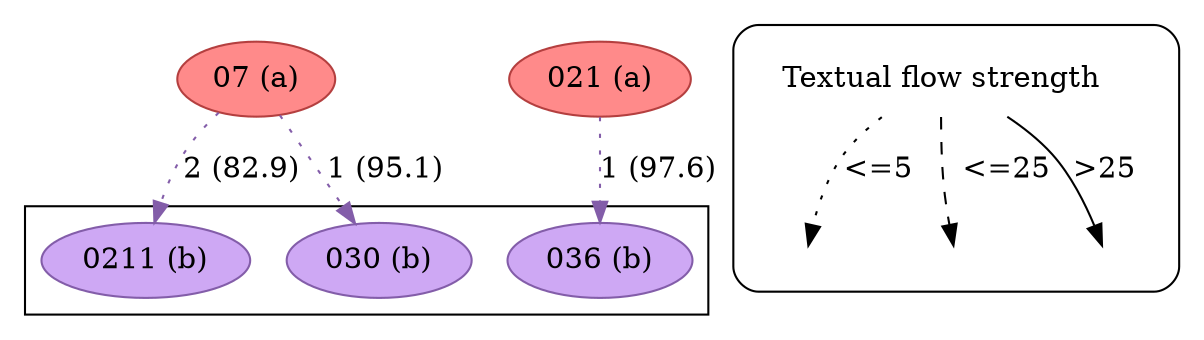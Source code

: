 strict digraph  {
	node [label="\N"];
	subgraph cluster_reading {
		0211		 [color="#835da9",
			fillcolor="#CEA8F4",
			label="0211 (b)",
			style=filled];
		036		 [color="#835da9",
			fillcolor="#CEA8F4",
			label="036 (b)",
			style=filled];
		030		 [color="#835da9",
			fillcolor="#CEA8F4",
			label="030 (b)",
			style=filled];
	}
	subgraph cluster_legend {
		graph [style=rounded];
		leg_s		 [label="Textual flow strength",
			shape=plaintext];
		leg_e1		 [fixedsize=True,
			height=0.2,
			label="",
			style=invis];
		leg_s -> leg_e1		 [label="<=5  ",
			style=dotted];
		leg_e2		 [fixedsize=True,
			height=0.2,
			label="",
			style=invis];
		leg_s -> leg_e2		 [label="  <=25",
			style=dashed];
		leg_e3		 [fixedsize=True,
			height=0.2,
			label="",
			style=invis];
		leg_s -> leg_e3		 [label=">25",
			style=solid];
	}
	07	 [color="#b43f3f",
		fillcolor="#FF8A8A",
		label="07 (a)",
		style=filled];
	07 -> 0211	 [color="#835da9",
		label="2 (82.9)",
		style=dotted];
	07 -> 030	 [color="#835da9",
		label="1 (95.1)",
		style=dotted];
	021	 [color="#b43f3f",
		fillcolor="#FF8A8A",
		label="021 (a)",
		style=filled];
	021 -> 036	 [color="#835da9",
		label="1 (97.6)",
		style=dotted];
}

